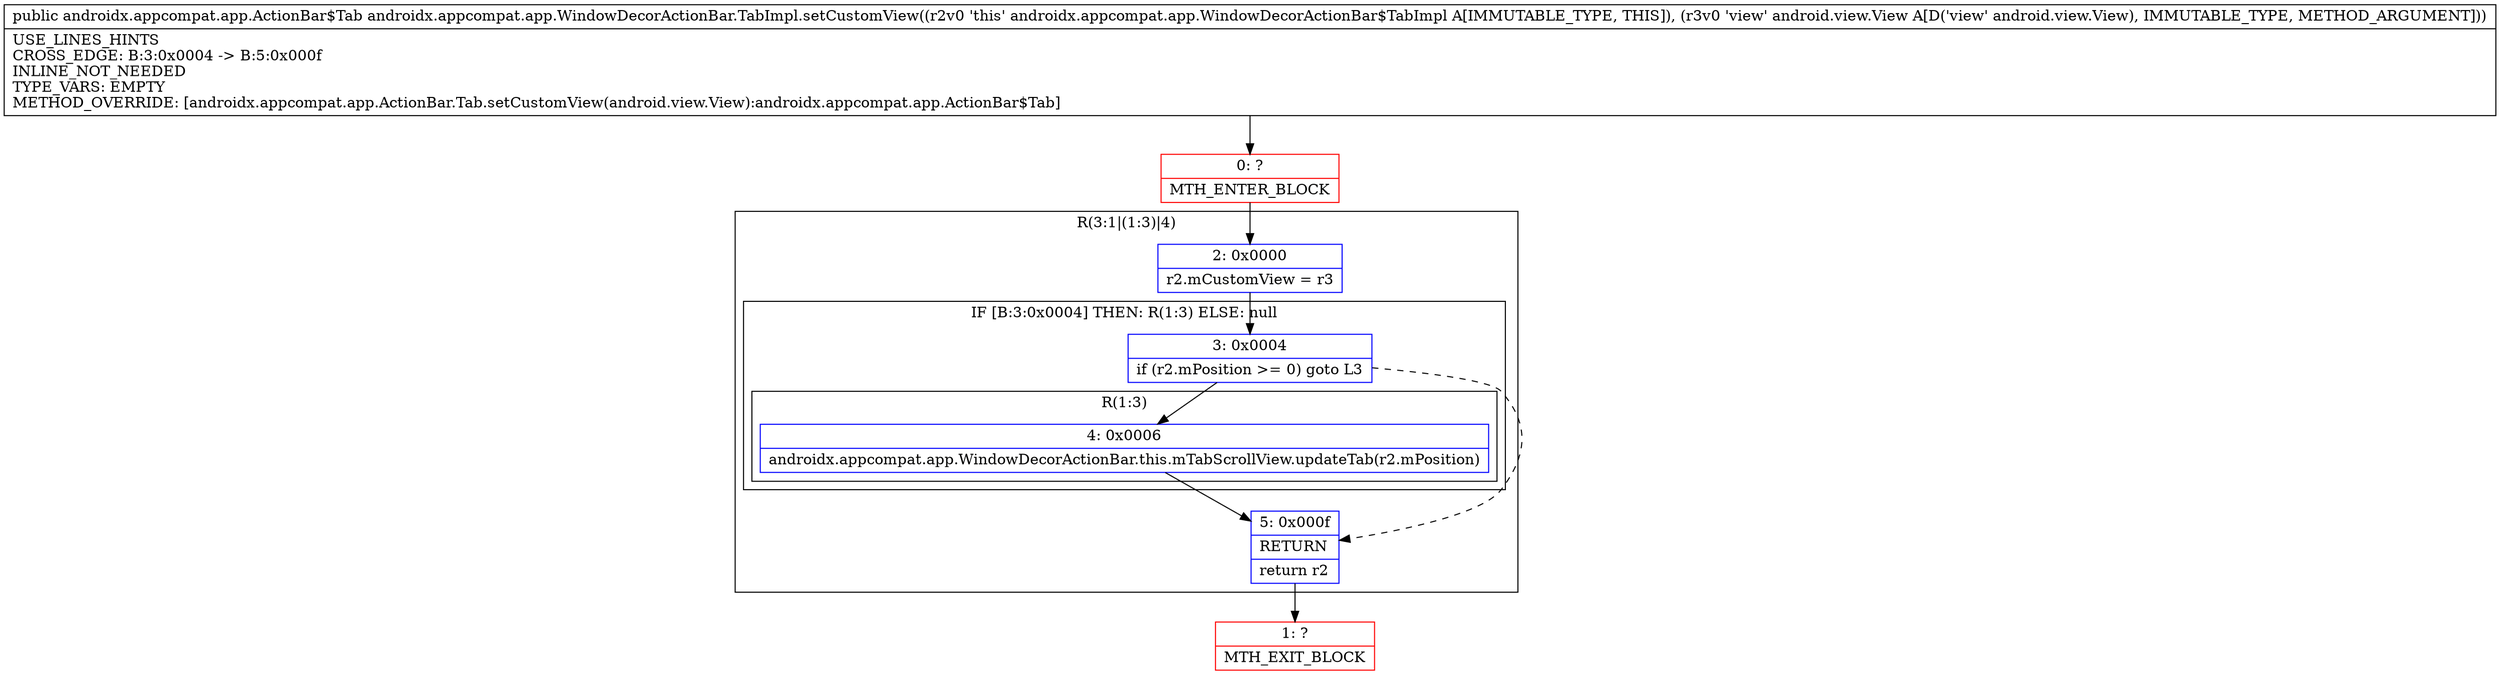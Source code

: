 digraph "CFG forandroidx.appcompat.app.WindowDecorActionBar.TabImpl.setCustomView(Landroid\/view\/View;)Landroidx\/appcompat\/app\/ActionBar$Tab;" {
subgraph cluster_Region_2104624166 {
label = "R(3:1|(1:3)|4)";
node [shape=record,color=blue];
Node_2 [shape=record,label="{2\:\ 0x0000|r2.mCustomView = r3\l}"];
subgraph cluster_IfRegion_1571757745 {
label = "IF [B:3:0x0004] THEN: R(1:3) ELSE: null";
node [shape=record,color=blue];
Node_3 [shape=record,label="{3\:\ 0x0004|if (r2.mPosition \>= 0) goto L3\l}"];
subgraph cluster_Region_2085874540 {
label = "R(1:3)";
node [shape=record,color=blue];
Node_4 [shape=record,label="{4\:\ 0x0006|androidx.appcompat.app.WindowDecorActionBar.this.mTabScrollView.updateTab(r2.mPosition)\l}"];
}
}
Node_5 [shape=record,label="{5\:\ 0x000f|RETURN\l|return r2\l}"];
}
Node_0 [shape=record,color=red,label="{0\:\ ?|MTH_ENTER_BLOCK\l}"];
Node_1 [shape=record,color=red,label="{1\:\ ?|MTH_EXIT_BLOCK\l}"];
MethodNode[shape=record,label="{public androidx.appcompat.app.ActionBar$Tab androidx.appcompat.app.WindowDecorActionBar.TabImpl.setCustomView((r2v0 'this' androidx.appcompat.app.WindowDecorActionBar$TabImpl A[IMMUTABLE_TYPE, THIS]), (r3v0 'view' android.view.View A[D('view' android.view.View), IMMUTABLE_TYPE, METHOD_ARGUMENT]))  | USE_LINES_HINTS\lCROSS_EDGE: B:3:0x0004 \-\> B:5:0x000f\lINLINE_NOT_NEEDED\lTYPE_VARS: EMPTY\lMETHOD_OVERRIDE: [androidx.appcompat.app.ActionBar.Tab.setCustomView(android.view.View):androidx.appcompat.app.ActionBar$Tab]\l}"];
MethodNode -> Node_0;Node_2 -> Node_3;
Node_3 -> Node_4;
Node_3 -> Node_5[style=dashed];
Node_4 -> Node_5;
Node_5 -> Node_1;
Node_0 -> Node_2;
}

